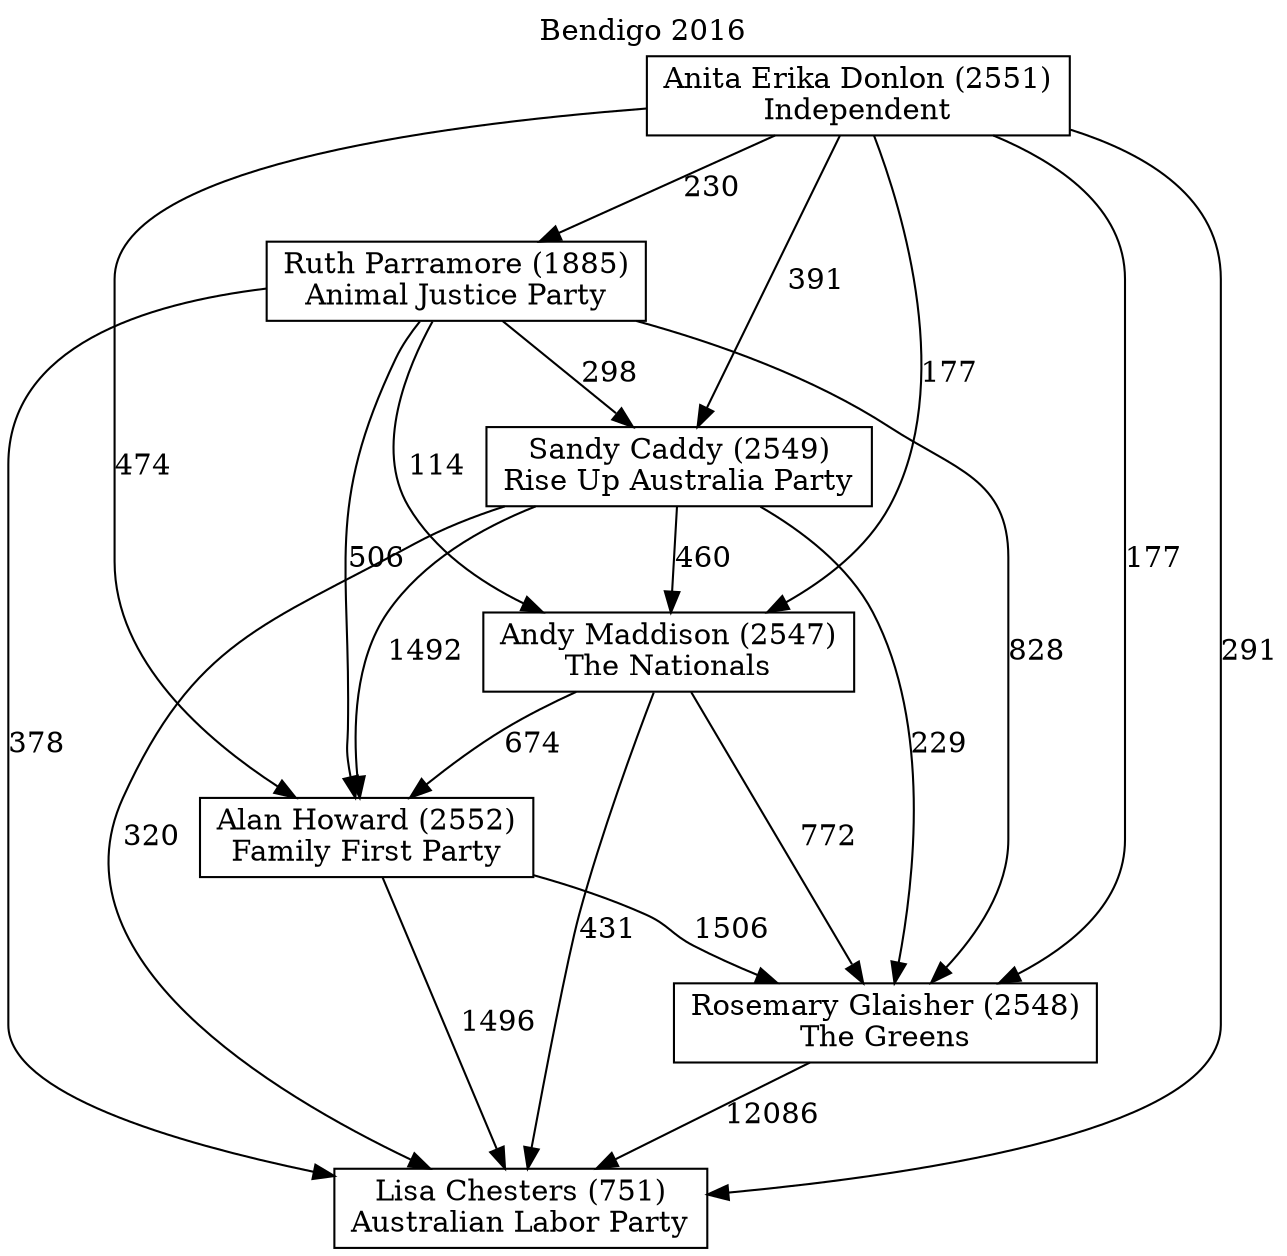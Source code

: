 // House preference flow
digraph "Lisa Chesters (751)_Bendigo_2016" {
	graph [label="Bendigo 2016" labelloc=t mclimit=10]
	node [shape=box]
	"Alan Howard (2552)" [label="Alan Howard (2552)
Family First Party"]
	"Andy Maddison (2547)" [label="Andy Maddison (2547)
The Nationals"]
	"Anita Erika Donlon (2551)" [label="Anita Erika Donlon (2551)
Independent"]
	"Lisa Chesters (751)" [label="Lisa Chesters (751)
Australian Labor Party"]
	"Rosemary Glaisher (2548)" [label="Rosemary Glaisher (2548)
The Greens"]
	"Ruth Parramore (1885)" [label="Ruth Parramore (1885)
Animal Justice Party"]
	"Sandy Caddy (2549)" [label="Sandy Caddy (2549)
Rise Up Australia Party"]
	"Alan Howard (2552)" -> "Lisa Chesters (751)" [label=1496]
	"Alan Howard (2552)" -> "Rosemary Glaisher (2548)" [label=1506]
	"Andy Maddison (2547)" -> "Alan Howard (2552)" [label=674]
	"Andy Maddison (2547)" -> "Lisa Chesters (751)" [label=431]
	"Andy Maddison (2547)" -> "Rosemary Glaisher (2548)" [label=772]
	"Anita Erika Donlon (2551)" -> "Alan Howard (2552)" [label=474]
	"Anita Erika Donlon (2551)" -> "Andy Maddison (2547)" [label=177]
	"Anita Erika Donlon (2551)" -> "Lisa Chesters (751)" [label=291]
	"Anita Erika Donlon (2551)" -> "Rosemary Glaisher (2548)" [label=177]
	"Anita Erika Donlon (2551)" -> "Ruth Parramore (1885)" [label=230]
	"Anita Erika Donlon (2551)" -> "Sandy Caddy (2549)" [label=391]
	"Rosemary Glaisher (2548)" -> "Lisa Chesters (751)" [label=12086]
	"Ruth Parramore (1885)" -> "Alan Howard (2552)" [label=506]
	"Ruth Parramore (1885)" -> "Andy Maddison (2547)" [label=114]
	"Ruth Parramore (1885)" -> "Lisa Chesters (751)" [label=378]
	"Ruth Parramore (1885)" -> "Rosemary Glaisher (2548)" [label=828]
	"Ruth Parramore (1885)" -> "Sandy Caddy (2549)" [label=298]
	"Sandy Caddy (2549)" -> "Alan Howard (2552)" [label=1492]
	"Sandy Caddy (2549)" -> "Andy Maddison (2547)" [label=460]
	"Sandy Caddy (2549)" -> "Lisa Chesters (751)" [label=320]
	"Sandy Caddy (2549)" -> "Rosemary Glaisher (2548)" [label=229]
}
